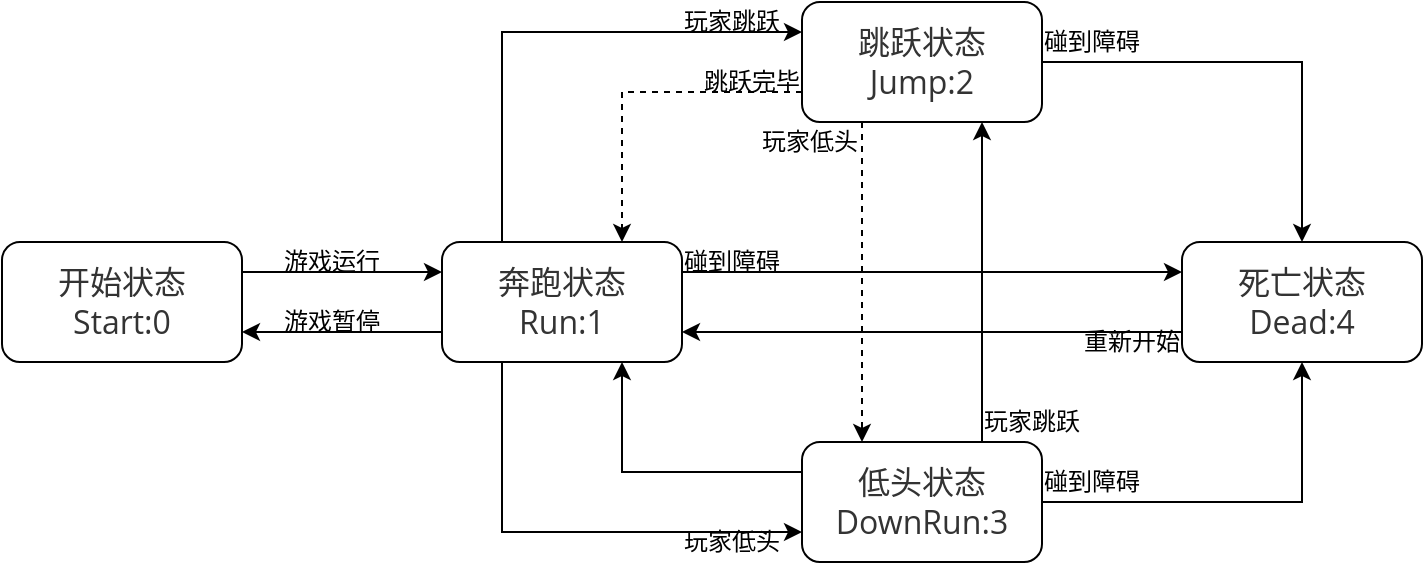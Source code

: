 <mxfile version="13.9.9" type="device"><diagram id="aW-8PHpX7aKWxlpcNpyo" name="第 1 页"><mxGraphModel dx="843" dy="482" grid="1" gridSize="10" guides="1" tooltips="1" connect="1" arrows="1" fold="1" page="1" pageScale="1" pageWidth="827" pageHeight="1169" math="0" shadow="0"><root><mxCell id="0"/><mxCell id="1" parent="0"/><mxCell id="6gJZHrSx8kN5D6zFoRiX-7" style="edgeStyle=orthogonalEdgeStyle;rounded=0;orthogonalLoop=1;jettySize=auto;html=1;exitX=1;exitY=0.25;exitDx=0;exitDy=0;entryX=0;entryY=0.25;entryDx=0;entryDy=0;" edge="1" parent="1" source="6gJZHrSx8kN5D6zFoRiX-1" target="6gJZHrSx8kN5D6zFoRiX-2"><mxGeometry relative="1" as="geometry"/></mxCell><mxCell id="6gJZHrSx8kN5D6zFoRiX-1" value="&lt;span style=&quot;color: rgb(51 , 51 , 51) ; font-family: &amp;#34;open sans&amp;#34; , &amp;#34;clear sans&amp;#34; , &amp;#34;helvetica neue&amp;#34; , &amp;#34;helvetica&amp;#34; , &amp;#34;arial&amp;#34; , &amp;#34;segoe ui emoji&amp;#34; , sans-serif ; font-size: 16px ; text-align: left ; background-color: rgb(255 , 255 , 255)&quot;&gt;开始状态&lt;br&gt;Start:0&lt;/span&gt;" style="rounded=1;whiteSpace=wrap;html=1;" vertex="1" parent="1"><mxGeometry x="10" y="190" width="120" height="60" as="geometry"/></mxCell><mxCell id="6gJZHrSx8kN5D6zFoRiX-8" style="edgeStyle=orthogonalEdgeStyle;rounded=0;orthogonalLoop=1;jettySize=auto;html=1;exitX=0.25;exitY=0;exitDx=0;exitDy=0;entryX=0;entryY=0.25;entryDx=0;entryDy=0;" edge="1" parent="1" source="6gJZHrSx8kN5D6zFoRiX-2" target="6gJZHrSx8kN5D6zFoRiX-3"><mxGeometry relative="1" as="geometry"/></mxCell><mxCell id="6gJZHrSx8kN5D6zFoRiX-9" style="edgeStyle=orthogonalEdgeStyle;rounded=0;orthogonalLoop=1;jettySize=auto;html=1;exitX=0.25;exitY=1;exitDx=0;exitDy=0;entryX=0;entryY=0.75;entryDx=0;entryDy=0;" edge="1" parent="1" source="6gJZHrSx8kN5D6zFoRiX-2" target="6gJZHrSx8kN5D6zFoRiX-4"><mxGeometry relative="1" as="geometry"/></mxCell><mxCell id="6gJZHrSx8kN5D6zFoRiX-12" style="edgeStyle=orthogonalEdgeStyle;rounded=0;orthogonalLoop=1;jettySize=auto;html=1;exitX=1;exitY=0.25;exitDx=0;exitDy=0;entryX=0;entryY=0.25;entryDx=0;entryDy=0;" edge="1" parent="1" source="6gJZHrSx8kN5D6zFoRiX-2" target="6gJZHrSx8kN5D6zFoRiX-5"><mxGeometry relative="1" as="geometry"/></mxCell><mxCell id="6gJZHrSx8kN5D6zFoRiX-17" style="edgeStyle=orthogonalEdgeStyle;rounded=0;orthogonalLoop=1;jettySize=auto;html=1;exitX=0;exitY=0.75;exitDx=0;exitDy=0;entryX=1;entryY=0.75;entryDx=0;entryDy=0;" edge="1" parent="1" source="6gJZHrSx8kN5D6zFoRiX-2" target="6gJZHrSx8kN5D6zFoRiX-1"><mxGeometry relative="1" as="geometry"/></mxCell><mxCell id="6gJZHrSx8kN5D6zFoRiX-2" value="&lt;span style=&quot;color: rgb(51 , 51 , 51) ; font-family: &amp;#34;open sans&amp;#34; , &amp;#34;clear sans&amp;#34; , &amp;#34;helvetica neue&amp;#34; , &amp;#34;helvetica&amp;#34; , &amp;#34;arial&amp;#34; , &amp;#34;segoe ui emoji&amp;#34; , sans-serif ; font-size: 16px ; text-align: left ; background-color: rgb(255 , 255 , 255)&quot;&gt;奔跑状态&lt;br&gt;Run:1&lt;/span&gt;" style="rounded=1;whiteSpace=wrap;html=1;" vertex="1" parent="1"><mxGeometry x="230" y="190" width="120" height="60" as="geometry"/></mxCell><mxCell id="6gJZHrSx8kN5D6zFoRiX-10" style="edgeStyle=orthogonalEdgeStyle;rounded=0;orthogonalLoop=1;jettySize=auto;html=1;exitX=0;exitY=0.75;exitDx=0;exitDy=0;entryX=0.75;entryY=0;entryDx=0;entryDy=0;dashed=1;" edge="1" parent="1" source="6gJZHrSx8kN5D6zFoRiX-3" target="6gJZHrSx8kN5D6zFoRiX-2"><mxGeometry relative="1" as="geometry"/></mxCell><mxCell id="6gJZHrSx8kN5D6zFoRiX-15" style="edgeStyle=orthogonalEdgeStyle;rounded=0;orthogonalLoop=1;jettySize=auto;html=1;exitX=1;exitY=0.5;exitDx=0;exitDy=0;" edge="1" parent="1" source="6gJZHrSx8kN5D6zFoRiX-3" target="6gJZHrSx8kN5D6zFoRiX-5"><mxGeometry relative="1" as="geometry"/></mxCell><mxCell id="6gJZHrSx8kN5D6zFoRiX-21" style="edgeStyle=orthogonalEdgeStyle;rounded=0;orthogonalLoop=1;jettySize=auto;html=1;exitX=0.25;exitY=1;exitDx=0;exitDy=0;entryX=0.25;entryY=0;entryDx=0;entryDy=0;dashed=1;" edge="1" parent="1" source="6gJZHrSx8kN5D6zFoRiX-3" target="6gJZHrSx8kN5D6zFoRiX-4"><mxGeometry relative="1" as="geometry"/></mxCell><mxCell id="6gJZHrSx8kN5D6zFoRiX-3" value="&lt;span style=&quot;color: rgb(51 , 51 , 51) ; font-family: &amp;#34;open sans&amp;#34; , &amp;#34;clear sans&amp;#34; , &amp;#34;helvetica neue&amp;#34; , &amp;#34;helvetica&amp;#34; , &amp;#34;arial&amp;#34; , &amp;#34;segoe ui emoji&amp;#34; , sans-serif ; font-size: 16px ; text-align: left ; background-color: rgb(255 , 255 , 255)&quot;&gt;跳跃状态&lt;br&gt;Jump:2&lt;/span&gt;" style="rounded=1;whiteSpace=wrap;html=1;" vertex="1" parent="1"><mxGeometry x="410" y="70" width="120" height="60" as="geometry"/></mxCell><mxCell id="6gJZHrSx8kN5D6zFoRiX-11" style="edgeStyle=orthogonalEdgeStyle;rounded=0;orthogonalLoop=1;jettySize=auto;html=1;exitX=0;exitY=0.25;exitDx=0;exitDy=0;entryX=0.75;entryY=1;entryDx=0;entryDy=0;" edge="1" parent="1" source="6gJZHrSx8kN5D6zFoRiX-4" target="6gJZHrSx8kN5D6zFoRiX-2"><mxGeometry relative="1" as="geometry"/></mxCell><mxCell id="6gJZHrSx8kN5D6zFoRiX-16" style="edgeStyle=orthogonalEdgeStyle;rounded=0;orthogonalLoop=1;jettySize=auto;html=1;exitX=1;exitY=0.5;exitDx=0;exitDy=0;entryX=0.5;entryY=1;entryDx=0;entryDy=0;" edge="1" parent="1" source="6gJZHrSx8kN5D6zFoRiX-4" target="6gJZHrSx8kN5D6zFoRiX-5"><mxGeometry relative="1" as="geometry"/></mxCell><mxCell id="6gJZHrSx8kN5D6zFoRiX-22" style="edgeStyle=orthogonalEdgeStyle;rounded=0;orthogonalLoop=1;jettySize=auto;html=1;exitX=0.75;exitY=0;exitDx=0;exitDy=0;entryX=0.75;entryY=1;entryDx=0;entryDy=0;" edge="1" parent="1" source="6gJZHrSx8kN5D6zFoRiX-4" target="6gJZHrSx8kN5D6zFoRiX-3"><mxGeometry relative="1" as="geometry"/></mxCell><mxCell id="6gJZHrSx8kN5D6zFoRiX-4" value="&lt;span style=&quot;color: rgb(51 , 51 , 51) ; font-family: &amp;#34;open sans&amp;#34; , &amp;#34;clear sans&amp;#34; , &amp;#34;helvetica neue&amp;#34; , &amp;#34;helvetica&amp;#34; , &amp;#34;arial&amp;#34; , &amp;#34;segoe ui emoji&amp;#34; , sans-serif ; font-size: 16px ; text-align: left ; background-color: rgb(255 , 255 , 255)&quot;&gt;低头状态&lt;br&gt;DownRun:3&lt;/span&gt;" style="rounded=1;whiteSpace=wrap;html=1;" vertex="1" parent="1"><mxGeometry x="410" y="290" width="120" height="60" as="geometry"/></mxCell><mxCell id="6gJZHrSx8kN5D6zFoRiX-13" style="edgeStyle=orthogonalEdgeStyle;rounded=0;orthogonalLoop=1;jettySize=auto;html=1;exitX=0;exitY=0.75;exitDx=0;exitDy=0;entryX=1;entryY=0.75;entryDx=0;entryDy=0;" edge="1" parent="1" source="6gJZHrSx8kN5D6zFoRiX-5" target="6gJZHrSx8kN5D6zFoRiX-2"><mxGeometry relative="1" as="geometry"/></mxCell><mxCell id="6gJZHrSx8kN5D6zFoRiX-5" value="&lt;span style=&quot;color: rgb(51 , 51 , 51) ; font-family: &amp;#34;open sans&amp;#34; , &amp;#34;clear sans&amp;#34; , &amp;#34;helvetica neue&amp;#34; , &amp;#34;helvetica&amp;#34; , &amp;#34;arial&amp;#34; , &amp;#34;segoe ui emoji&amp;#34; , sans-serif ; font-size: 16px ; text-align: left ; background-color: rgb(255 , 255 , 255)&quot;&gt;死亡状态&lt;br&gt;Dead:4&lt;/span&gt;" style="rounded=1;whiteSpace=wrap;html=1;" vertex="1" parent="1"><mxGeometry x="600" y="190" width="120" height="60" as="geometry"/></mxCell><mxCell id="6gJZHrSx8kN5D6zFoRiX-18" value="游戏运行" style="text;html=1;strokeColor=none;fillColor=none;align=center;verticalAlign=middle;whiteSpace=wrap;rounded=0;" vertex="1" parent="1"><mxGeometry x="150" y="190" width="50" height="20" as="geometry"/></mxCell><mxCell id="6gJZHrSx8kN5D6zFoRiX-20" value="游戏暂停" style="text;html=1;strokeColor=none;fillColor=none;align=center;verticalAlign=middle;whiteSpace=wrap;rounded=0;" vertex="1" parent="1"><mxGeometry x="150" y="220" width="50" height="20" as="geometry"/></mxCell><mxCell id="6gJZHrSx8kN5D6zFoRiX-23" value="玩家跳跃" style="text;html=1;strokeColor=none;fillColor=none;align=center;verticalAlign=middle;whiteSpace=wrap;rounded=0;" vertex="1" parent="1"><mxGeometry x="350" y="70" width="50" height="20" as="geometry"/></mxCell><mxCell id="6gJZHrSx8kN5D6zFoRiX-24" value="玩家低头" style="text;html=1;strokeColor=none;fillColor=none;align=center;verticalAlign=middle;whiteSpace=wrap;rounded=0;" vertex="1" parent="1"><mxGeometry x="350" y="330" width="50" height="20" as="geometry"/></mxCell><mxCell id="6gJZHrSx8kN5D6zFoRiX-26" value="碰到障碍" style="text;html=1;strokeColor=none;fillColor=none;align=center;verticalAlign=middle;whiteSpace=wrap;rounded=0;" vertex="1" parent="1"><mxGeometry x="530" y="300" width="50" height="20" as="geometry"/></mxCell><mxCell id="6gJZHrSx8kN5D6zFoRiX-27" value="碰到障碍" style="text;html=1;strokeColor=none;fillColor=none;align=center;verticalAlign=middle;whiteSpace=wrap;rounded=0;" vertex="1" parent="1"><mxGeometry x="530" y="80" width="50" height="20" as="geometry"/></mxCell><mxCell id="6gJZHrSx8kN5D6zFoRiX-28" value="碰到障碍" style="text;html=1;strokeColor=none;fillColor=none;align=center;verticalAlign=middle;whiteSpace=wrap;rounded=0;" vertex="1" parent="1"><mxGeometry x="350" y="190" width="50" height="20" as="geometry"/></mxCell><mxCell id="6gJZHrSx8kN5D6zFoRiX-29" value="重新开始" style="text;html=1;strokeColor=none;fillColor=none;align=center;verticalAlign=middle;whiteSpace=wrap;rounded=0;" vertex="1" parent="1"><mxGeometry x="550" y="230" width="50" height="20" as="geometry"/></mxCell><mxCell id="6gJZHrSx8kN5D6zFoRiX-31" value="玩家低头" style="text;html=1;strokeColor=none;fillColor=none;align=center;verticalAlign=middle;whiteSpace=wrap;rounded=0;" vertex="1" parent="1"><mxGeometry x="389" y="130" width="50" height="20" as="geometry"/></mxCell><mxCell id="6gJZHrSx8kN5D6zFoRiX-33" value="玩家跳跃" style="text;html=1;strokeColor=none;fillColor=none;align=center;verticalAlign=middle;whiteSpace=wrap;rounded=0;" vertex="1" parent="1"><mxGeometry x="500" y="270" width="50" height="20" as="geometry"/></mxCell><mxCell id="6gJZHrSx8kN5D6zFoRiX-34" value="跳跃完毕" style="text;html=1;strokeColor=none;fillColor=none;align=center;verticalAlign=middle;whiteSpace=wrap;rounded=0;" vertex="1" parent="1"><mxGeometry x="360" y="100" width="50" height="20" as="geometry"/></mxCell></root></mxGraphModel></diagram></mxfile>
